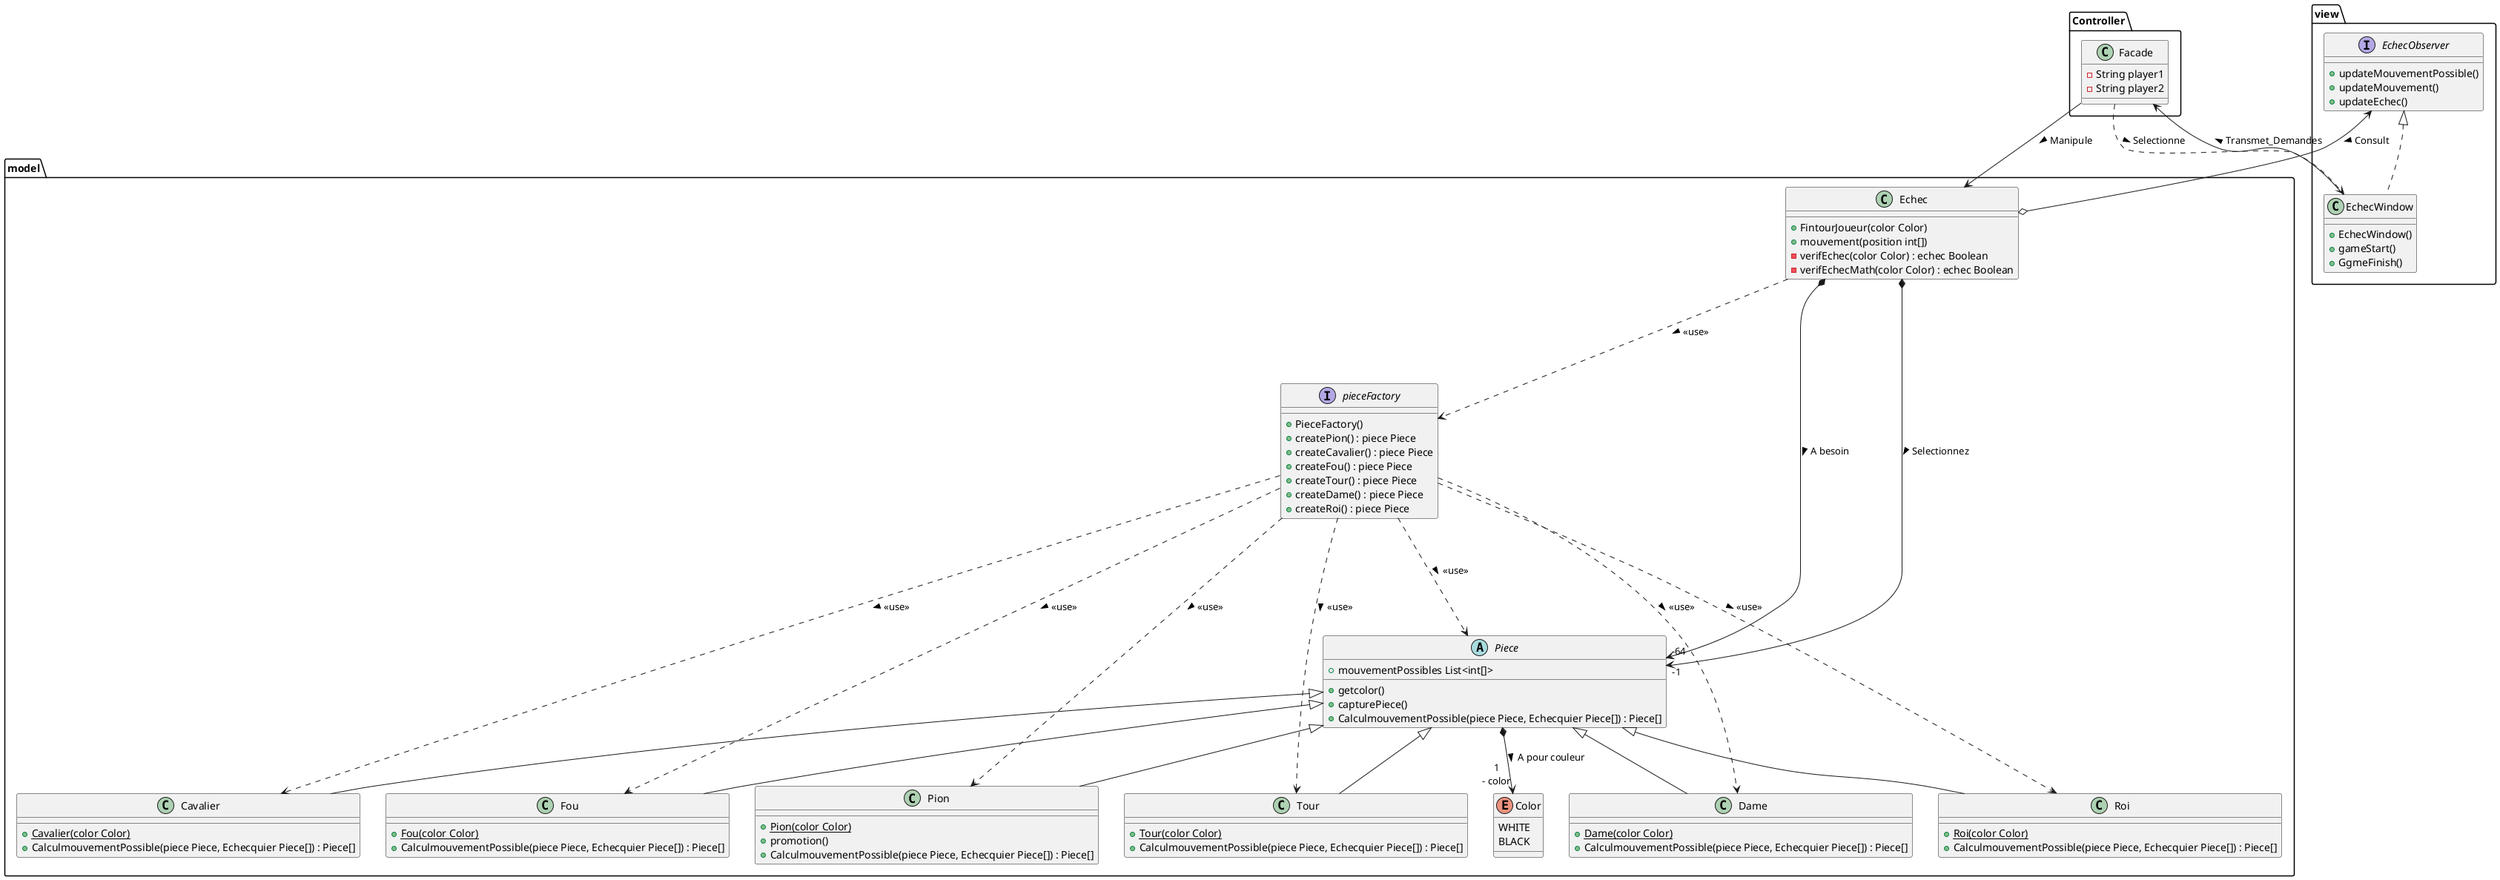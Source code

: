 @startuml
'https://plantuml.com/class-diagram


Package view{
    interface EchecObserver
    {
        +updateMouvementPossible()
        +updateMouvement()
        +updateEchec()
    }
    class EchecWindow implements EchecObserver
    {
     +EchecWindow()
     +gameStart()
     +GgmeFinish()
    }

}
Package Controller
{
    class Facade
    {
        -String player1
        -String player2
    }
}
Package model
{
    class Echec {
    +FintourJoueur(color Color)
    +mouvement(position int[])
    -verifEchec(color Color) : echec Boolean
    -verifEchecMath(color Color) : echec Boolean
    }
    Interface pieceFactory
    {
        +PieceFactory()
        +createPion() : piece Piece
        +createCavalier() : piece Piece
        +createFou() : piece Piece
        +createTour() : piece Piece
        +createDame() : piece Piece
        +createRoi() : piece Piece
    }
    abstract class Piece
    {
        +mouvementPossibles List<int[]>
        +getcolor()
        +capturePiece()
        +CalculmouvementPossible(piece Piece, Echecquier Piece[]) : Piece[]
    }
    class Pion extends Piece
    {
        +{static}Pion(color Color)
        +promotion()
        +CalculmouvementPossible(piece Piece, Echecquier Piece[]) : Piece[]
    }
    class Cavalier extends Piece
    {
    +{static}Cavalier(color Color)
    +CalculmouvementPossible(piece Piece, Echecquier Piece[]) : Piece[]
    }
    class Fou extends Piece
    {
    +{static}Fou(color Color)
    +CalculmouvementPossible(piece Piece, Echecquier Piece[]) : Piece[]
    }
    class Tour extends Piece
    {
    +{static}Tour(color Color)
    +CalculmouvementPossible(piece Piece, Echecquier Piece[]) : Piece[]
    }
    class Dame extends Piece
    {
    +{static}Dame(color Color)
    +CalculmouvementPossible(piece Piece, Echecquier Piece[]) : Piece[]
    }
    class Roi extends Piece
    {
    +{static}Roi(color Color)
    +CalculmouvementPossible(piece Piece, Echecquier Piece[]) : Piece[]
    }
    Enum Color
    {
        WHITE
        BLACK
    }
}

Piece *--> "1\n- color" Color : > A pour couleur
Echec *--> "-64" Piece : > A besoin
Echec *-----> "-1" Piece : > Selectionnez

Echec ..> pieceFactory : > <<use>>

pieceFactory ...> Piece : > <<use>>
pieceFactory ..> Roi : > <<use>>
pieceFactory ..> Pion : > <<use>>
pieceFactory ..> Cavalier : > <<use>>
pieceFactory ..> Fou : > <<use>>
pieceFactory ..> Dame : > <<use>>
pieceFactory ..> Tour : > <<use>>


EchecObserver <--o Echec : > Consult
Facade --> Echec : > Manipule
Facade ..> EchecWindow : > Selectionne
EchecWindow --> Facade : > Transmet_Demandes

@enduml